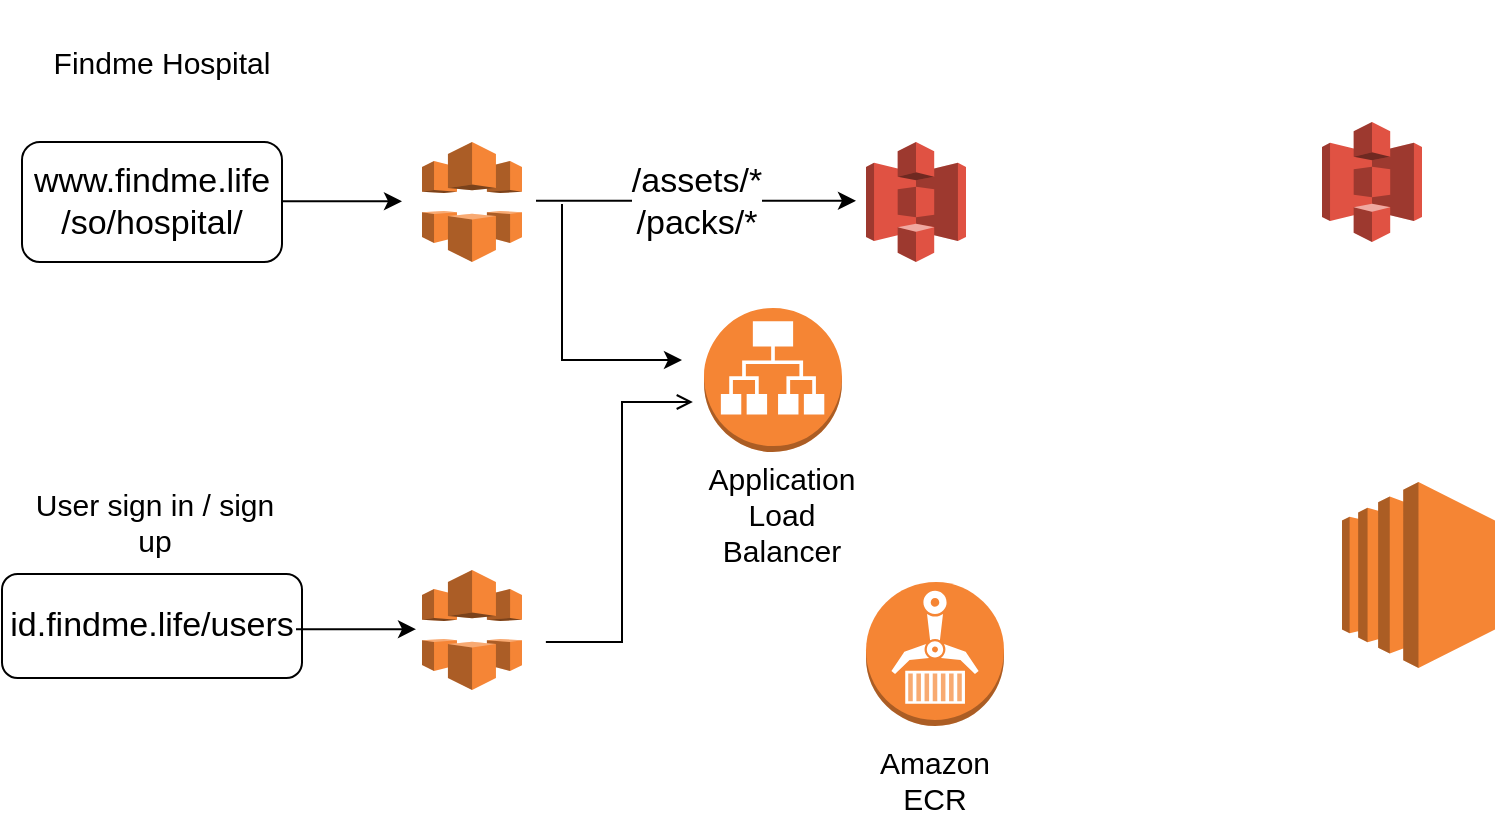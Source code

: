 <mxfile version="16.4.11" type="github">
  <diagram id="Ht1M8jgEwFfnCIfOTk4-" name="Page-1">
    <mxGraphModel dx="967" dy="865" grid="1" gridSize="10" guides="1" tooltips="1" connect="1" arrows="1" fold="1" page="1" pageScale="1" pageWidth="1169" pageHeight="827" math="0" shadow="0">
      <root>
        <mxCell id="0" />
        <mxCell id="1" parent="0" />
        <mxCell id="UEzPUAAOIrF-is8g5C7q-105" value="" style="edgeStyle=orthogonalEdgeStyle;rounded=0;orthogonalLoop=1;jettySize=auto;html=1;endArrow=open;endFill=0;strokeWidth=1;" parent="1" edge="1">
          <mxGeometry x="0.121" y="-10" relative="1" as="geometry">
            <Array as="points">
              <mxPoint x="350" y="360" />
              <mxPoint x="350" y="240" />
            </Array>
            <mxPoint as="offset" />
            <mxPoint x="311.94" y="360" as="sourcePoint" />
            <mxPoint x="385.44" y="240" as="targetPoint" />
          </mxGeometry>
        </mxCell>
        <mxCell id="jgdBnrqnPz2JCd4Kqpbm-1" value="Findme Hospital" style="rounded=0;whiteSpace=wrap;html=1;gradientColor=#ffffff;fillColor=none;strokeColor=#FFFFFF;fontSize=15;" vertex="1" parent="1">
          <mxGeometry x="60" y="40" width="120" height="60" as="geometry" />
        </mxCell>
        <mxCell id="jgdBnrqnPz2JCd4Kqpbm-2" value="www.findme.life&lt;br&gt;/so/hospital/" style="rounded=1;whiteSpace=wrap;html=1;strokeColor=#000000;fillColor=none;gradientColor=#ffffff;fontSize=17;" vertex="1" parent="1">
          <mxGeometry x="50" y="110" width="130" height="60" as="geometry" />
        </mxCell>
        <mxCell id="jgdBnrqnPz2JCd4Kqpbm-5" value="" style="endArrow=classic;html=1;rounded=0;fontSize=17;" edge="1" parent="1">
          <mxGeometry width="50" height="50" relative="1" as="geometry">
            <mxPoint x="180" y="139.63" as="sourcePoint" />
            <mxPoint x="240" y="139.63" as="targetPoint" />
          </mxGeometry>
        </mxCell>
        <mxCell id="jgdBnrqnPz2JCd4Kqpbm-6" value="" style="outlineConnect=0;dashed=0;verticalLabelPosition=bottom;verticalAlign=top;align=center;html=1;shape=mxgraph.aws3.s3;fillColor=#E05243;gradientColor=none;fontSize=17;strokeColor=#000000;" vertex="1" parent="1">
          <mxGeometry x="472" y="110" width="50" height="60" as="geometry" />
        </mxCell>
        <mxCell id="jgdBnrqnPz2JCd4Kqpbm-7" value="" style="outlineConnect=0;dashed=0;verticalLabelPosition=bottom;verticalAlign=top;align=center;html=1;shape=mxgraph.aws3.cloudfront;fillColor=#F58536;gradientColor=none;fontSize=17;strokeColor=#000000;" vertex="1" parent="1">
          <mxGeometry x="250" y="110" width="50" height="60" as="geometry" />
        </mxCell>
        <mxCell id="jgdBnrqnPz2JCd4Kqpbm-9" value="" style="edgeStyle=elbowEdgeStyle;elbow=vertical;endArrow=classic;html=1;rounded=0;fontSize=17;" edge="1" parent="1">
          <mxGeometry width="50" height="50" relative="1" as="geometry">
            <mxPoint x="320" y="141" as="sourcePoint" />
            <mxPoint x="380" y="219" as="targetPoint" />
            <Array as="points">
              <mxPoint x="310" y="219" />
            </Array>
          </mxGeometry>
        </mxCell>
        <mxCell id="jgdBnrqnPz2JCd4Kqpbm-10" value="User sign in / sign up" style="rounded=0;whiteSpace=wrap;html=1;gradientColor=#ffffff;fillColor=none;strokeColor=#FFFFFF;fontSize=15;" vertex="1" parent="1">
          <mxGeometry x="54" y="270" width="125" height="60" as="geometry" />
        </mxCell>
        <mxCell id="jgdBnrqnPz2JCd4Kqpbm-11" value="id.findme.life/users" style="rounded=1;whiteSpace=wrap;html=1;strokeColor=#000000;fillColor=none;gradientColor=#ffffff;fontSize=17;" vertex="1" parent="1">
          <mxGeometry x="40" y="326" width="150" height="52" as="geometry" />
        </mxCell>
        <mxCell id="jgdBnrqnPz2JCd4Kqpbm-12" value="" style="endArrow=classic;html=1;rounded=0;fontSize=17;" edge="1" parent="1">
          <mxGeometry width="50" height="50" relative="1" as="geometry">
            <mxPoint x="187.0" y="353.57" as="sourcePoint" />
            <mxPoint x="247.0" y="353.57" as="targetPoint" />
          </mxGeometry>
        </mxCell>
        <mxCell id="jgdBnrqnPz2JCd4Kqpbm-13" value="" style="outlineConnect=0;dashed=0;verticalLabelPosition=bottom;verticalAlign=top;align=center;html=1;shape=mxgraph.aws3.cloudfront;fillColor=#F58536;gradientColor=none;fontSize=17;strokeColor=#000000;" vertex="1" parent="1">
          <mxGeometry x="250" y="324" width="50" height="60" as="geometry" />
        </mxCell>
        <mxCell id="jgdBnrqnPz2JCd4Kqpbm-16" value="" style="outlineConnect=0;dashed=0;verticalLabelPosition=bottom;verticalAlign=top;align=center;html=1;shape=mxgraph.aws3.application_load_balancer;fillColor=#F58534;gradientColor=none;fontSize=17;strokeColor=#000000;" vertex="1" parent="1">
          <mxGeometry x="391" y="193" width="69" height="72" as="geometry" />
        </mxCell>
        <mxCell id="jgdBnrqnPz2JCd4Kqpbm-17" value="" style="outlineConnect=0;dashed=0;verticalLabelPosition=bottom;verticalAlign=top;align=center;html=1;shape=mxgraph.aws3.s3;fillColor=#E05243;gradientColor=none;fontSize=17;strokeColor=#000000;" vertex="1" parent="1">
          <mxGeometry x="700" y="100" width="50" height="60" as="geometry" />
        </mxCell>
        <mxCell id="jgdBnrqnPz2JCd4Kqpbm-27" value="" style="outlineConnect=0;dashed=0;verticalLabelPosition=bottom;verticalAlign=top;align=center;html=1;shape=mxgraph.aws3.ec2;fillColor=#F58534;gradientColor=none;fontSize=17;strokeColor=#000000;" vertex="1" parent="1">
          <mxGeometry x="710" y="280" width="76.5" height="93" as="geometry" />
        </mxCell>
        <mxCell id="jgdBnrqnPz2JCd4Kqpbm-31" value="" style="endArrow=classic;html=1;rounded=0;fontSize=17;" edge="1" parent="1">
          <mxGeometry relative="1" as="geometry">
            <mxPoint x="307" y="139.41" as="sourcePoint" />
            <mxPoint x="467" y="139.41" as="targetPoint" />
          </mxGeometry>
        </mxCell>
        <mxCell id="jgdBnrqnPz2JCd4Kqpbm-32" value="/assets/*&lt;br&gt;/packs/*" style="edgeLabel;resizable=0;html=1;align=center;verticalAlign=middle;fontSize=17;strokeColor=#000000;fillColor=none;gradientColor=#ffffff;" connectable="0" vertex="1" parent="jgdBnrqnPz2JCd4Kqpbm-31">
          <mxGeometry relative="1" as="geometry" />
        </mxCell>
        <mxCell id="jgdBnrqnPz2JCd4Kqpbm-35" value="Application&lt;br&gt;Load&lt;br&gt;Balancer" style="rounded=0;whiteSpace=wrap;html=1;gradientColor=#ffffff;fillColor=none;strokeColor=#FFFFFF;fontSize=15;" vertex="1" parent="1">
          <mxGeometry x="370" y="266" width="120" height="60" as="geometry" />
        </mxCell>
        <mxCell id="jgdBnrqnPz2JCd4Kqpbm-37" value="" style="outlineConnect=0;dashed=0;verticalLabelPosition=bottom;verticalAlign=top;align=center;html=1;shape=mxgraph.aws3.ecr;fillColor=#F58534;gradientColor=none;fontSize=17;strokeColor=#000000;" vertex="1" parent="1">
          <mxGeometry x="472" y="330" width="69" height="72" as="geometry" />
        </mxCell>
        <mxCell id="jgdBnrqnPz2JCd4Kqpbm-38" value="Amazon&lt;br&gt;ECR" style="rounded=0;whiteSpace=wrap;html=1;gradientColor=#ffffff;fillColor=none;strokeColor=#FFFFFF;fontSize=15;" vertex="1" parent="1">
          <mxGeometry x="444.25" y="414" width="124.5" height="30" as="geometry" />
        </mxCell>
      </root>
    </mxGraphModel>
  </diagram>
</mxfile>
